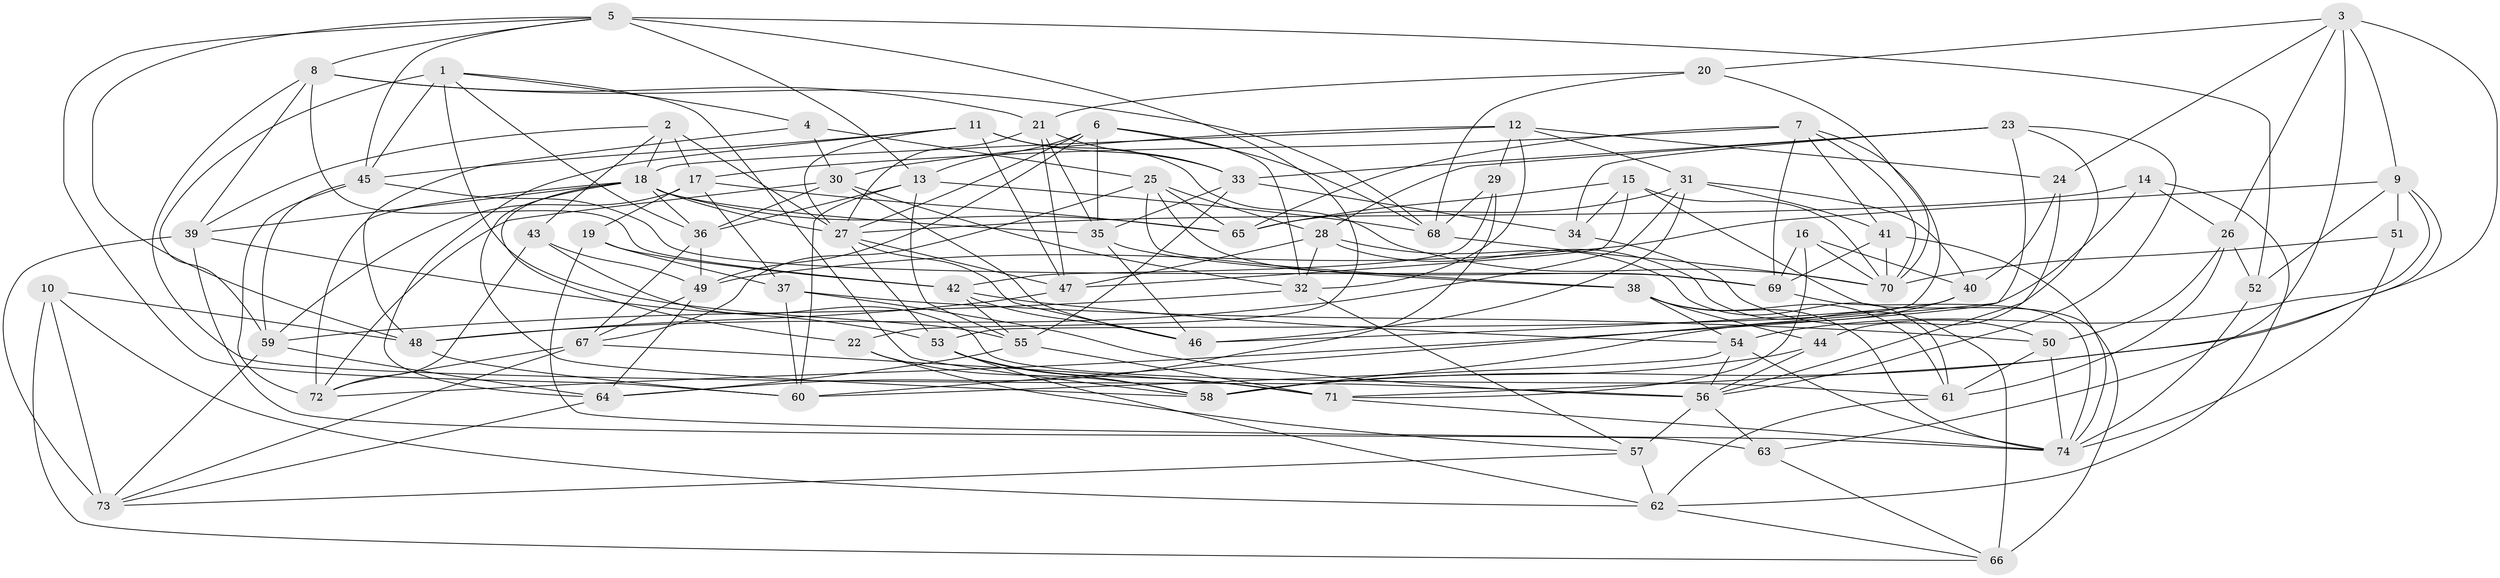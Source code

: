 // original degree distribution, {4: 1.0}
// Generated by graph-tools (version 1.1) at 2025/03/03/09/25 03:03:04]
// undirected, 74 vertices, 210 edges
graph export_dot {
graph [start="1"]
  node [color=gray90,style=filled];
  1;
  2;
  3;
  4;
  5;
  6;
  7;
  8;
  9;
  10;
  11;
  12;
  13;
  14;
  15;
  16;
  17;
  18;
  19;
  20;
  21;
  22;
  23;
  24;
  25;
  26;
  27;
  28;
  29;
  30;
  31;
  32;
  33;
  34;
  35;
  36;
  37;
  38;
  39;
  40;
  41;
  42;
  43;
  44;
  45;
  46;
  47;
  48;
  49;
  50;
  51;
  52;
  53;
  54;
  55;
  56;
  57;
  58;
  59;
  60;
  61;
  62;
  63;
  64;
  65;
  66;
  67;
  68;
  69;
  70;
  71;
  72;
  73;
  74;
  1 -- 4 [weight=1.0];
  1 -- 36 [weight=1.0];
  1 -- 45 [weight=1.0];
  1 -- 55 [weight=1.0];
  1 -- 58 [weight=1.0];
  1 -- 59 [weight=1.0];
  2 -- 17 [weight=1.0];
  2 -- 18 [weight=1.0];
  2 -- 27 [weight=2.0];
  2 -- 39 [weight=1.0];
  2 -- 43 [weight=1.0];
  3 -- 9 [weight=1.0];
  3 -- 20 [weight=1.0];
  3 -- 24 [weight=1.0];
  3 -- 26 [weight=1.0];
  3 -- 58 [weight=1.0];
  3 -- 63 [weight=1.0];
  4 -- 25 [weight=1.0];
  4 -- 30 [weight=1.0];
  4 -- 48 [weight=1.0];
  5 -- 8 [weight=1.0];
  5 -- 13 [weight=1.0];
  5 -- 22 [weight=1.0];
  5 -- 45 [weight=1.0];
  5 -- 48 [weight=1.0];
  5 -- 52 [weight=2.0];
  5 -- 60 [weight=1.0];
  6 -- 13 [weight=1.0];
  6 -- 27 [weight=1.0];
  6 -- 32 [weight=1.0];
  6 -- 35 [weight=1.0];
  6 -- 49 [weight=1.0];
  6 -- 68 [weight=1.0];
  7 -- 17 [weight=1.0];
  7 -- 41 [weight=1.0];
  7 -- 53 [weight=1.0];
  7 -- 65 [weight=1.0];
  7 -- 69 [weight=1.0];
  7 -- 70 [weight=1.0];
  8 -- 21 [weight=1.0];
  8 -- 39 [weight=1.0];
  8 -- 42 [weight=1.0];
  8 -- 56 [weight=1.0];
  8 -- 68 [weight=1.0];
  9 -- 49 [weight=1.0];
  9 -- 51 [weight=1.0];
  9 -- 52 [weight=1.0];
  9 -- 54 [weight=1.0];
  9 -- 71 [weight=1.0];
  10 -- 48 [weight=1.0];
  10 -- 62 [weight=1.0];
  10 -- 66 [weight=1.0];
  10 -- 73 [weight=1.0];
  11 -- 27 [weight=1.0];
  11 -- 33 [weight=1.0];
  11 -- 45 [weight=1.0];
  11 -- 47 [weight=1.0];
  11 -- 64 [weight=1.0];
  11 -- 70 [weight=1.0];
  12 -- 18 [weight=1.0];
  12 -- 24 [weight=1.0];
  12 -- 29 [weight=1.0];
  12 -- 30 [weight=1.0];
  12 -- 31 [weight=1.0];
  12 -- 32 [weight=1.0];
  13 -- 36 [weight=1.0];
  13 -- 55 [weight=1.0];
  13 -- 60 [weight=1.0];
  13 -- 68 [weight=1.0];
  14 -- 26 [weight=1.0];
  14 -- 27 [weight=1.0];
  14 -- 62 [weight=1.0];
  14 -- 72 [weight=1.0];
  15 -- 34 [weight=1.0];
  15 -- 47 [weight=1.0];
  15 -- 65 [weight=1.0];
  15 -- 66 [weight=2.0];
  15 -- 70 [weight=1.0];
  16 -- 40 [weight=1.0];
  16 -- 69 [weight=1.0];
  16 -- 70 [weight=1.0];
  16 -- 71 [weight=1.0];
  17 -- 19 [weight=1.0];
  17 -- 37 [weight=1.0];
  17 -- 59 [weight=1.0];
  17 -- 65 [weight=1.0];
  18 -- 22 [weight=1.0];
  18 -- 27 [weight=1.0];
  18 -- 35 [weight=1.0];
  18 -- 36 [weight=1.0];
  18 -- 39 [weight=1.0];
  18 -- 58 [weight=1.0];
  18 -- 65 [weight=1.0];
  18 -- 72 [weight=1.0];
  19 -- 37 [weight=1.0];
  19 -- 42 [weight=1.0];
  19 -- 74 [weight=1.0];
  20 -- 21 [weight=1.0];
  20 -- 68 [weight=1.0];
  20 -- 70 [weight=1.0];
  21 -- 27 [weight=1.0];
  21 -- 33 [weight=1.0];
  21 -- 35 [weight=1.0];
  21 -- 47 [weight=1.0];
  22 -- 57 [weight=1.0];
  22 -- 58 [weight=1.0];
  23 -- 28 [weight=1.0];
  23 -- 33 [weight=1.0];
  23 -- 34 [weight=1.0];
  23 -- 44 [weight=1.0];
  23 -- 56 [weight=1.0];
  23 -- 60 [weight=1.0];
  24 -- 40 [weight=1.0];
  24 -- 56 [weight=1.0];
  25 -- 28 [weight=1.0];
  25 -- 38 [weight=1.0];
  25 -- 65 [weight=1.0];
  25 -- 67 [weight=1.0];
  25 -- 69 [weight=1.0];
  26 -- 50 [weight=1.0];
  26 -- 52 [weight=2.0];
  26 -- 61 [weight=1.0];
  27 -- 46 [weight=1.0];
  27 -- 47 [weight=1.0];
  27 -- 53 [weight=1.0];
  28 -- 32 [weight=1.0];
  28 -- 47 [weight=1.0];
  28 -- 61 [weight=1.0];
  28 -- 66 [weight=1.0];
  29 -- 42 [weight=1.0];
  29 -- 64 [weight=1.0];
  29 -- 68 [weight=1.0];
  30 -- 32 [weight=1.0];
  30 -- 36 [weight=1.0];
  30 -- 46 [weight=1.0];
  30 -- 72 [weight=1.0];
  31 -- 40 [weight=1.0];
  31 -- 41 [weight=1.0];
  31 -- 46 [weight=1.0];
  31 -- 48 [weight=1.0];
  31 -- 65 [weight=1.0];
  32 -- 57 [weight=1.0];
  32 -- 59 [weight=1.0];
  33 -- 34 [weight=1.0];
  33 -- 35 [weight=1.0];
  33 -- 55 [weight=1.0];
  34 -- 50 [weight=1.0];
  35 -- 38 [weight=1.0];
  35 -- 46 [weight=1.0];
  36 -- 49 [weight=1.0];
  36 -- 67 [weight=1.0];
  37 -- 50 [weight=1.0];
  37 -- 56 [weight=2.0];
  37 -- 60 [weight=1.0];
  38 -- 44 [weight=1.0];
  38 -- 54 [weight=1.0];
  38 -- 61 [weight=1.0];
  38 -- 74 [weight=1.0];
  39 -- 53 [weight=1.0];
  39 -- 63 [weight=1.0];
  39 -- 73 [weight=1.0];
  40 -- 46 [weight=1.0];
  40 -- 58 [weight=2.0];
  41 -- 69 [weight=1.0];
  41 -- 70 [weight=2.0];
  41 -- 74 [weight=1.0];
  42 -- 46 [weight=1.0];
  42 -- 54 [weight=1.0];
  42 -- 55 [weight=1.0];
  43 -- 49 [weight=1.0];
  43 -- 61 [weight=1.0];
  43 -- 72 [weight=1.0];
  44 -- 56 [weight=1.0];
  44 -- 58 [weight=1.0];
  45 -- 59 [weight=1.0];
  45 -- 69 [weight=1.0];
  45 -- 72 [weight=1.0];
  47 -- 48 [weight=1.0];
  48 -- 60 [weight=1.0];
  49 -- 64 [weight=1.0];
  49 -- 67 [weight=1.0];
  50 -- 61 [weight=1.0];
  50 -- 74 [weight=2.0];
  51 -- 70 [weight=2.0];
  51 -- 74 [weight=1.0];
  52 -- 74 [weight=1.0];
  53 -- 58 [weight=1.0];
  53 -- 62 [weight=1.0];
  53 -- 71 [weight=1.0];
  54 -- 56 [weight=1.0];
  54 -- 60 [weight=1.0];
  54 -- 74 [weight=1.0];
  55 -- 64 [weight=1.0];
  55 -- 71 [weight=1.0];
  56 -- 57 [weight=2.0];
  56 -- 63 [weight=1.0];
  57 -- 62 [weight=1.0];
  57 -- 73 [weight=1.0];
  59 -- 64 [weight=1.0];
  59 -- 73 [weight=1.0];
  61 -- 62 [weight=1.0];
  62 -- 66 [weight=1.0];
  63 -- 66 [weight=1.0];
  64 -- 73 [weight=1.0];
  67 -- 71 [weight=1.0];
  67 -- 72 [weight=1.0];
  67 -- 73 [weight=1.0];
  68 -- 70 [weight=1.0];
  69 -- 74 [weight=1.0];
  71 -- 74 [weight=1.0];
}

